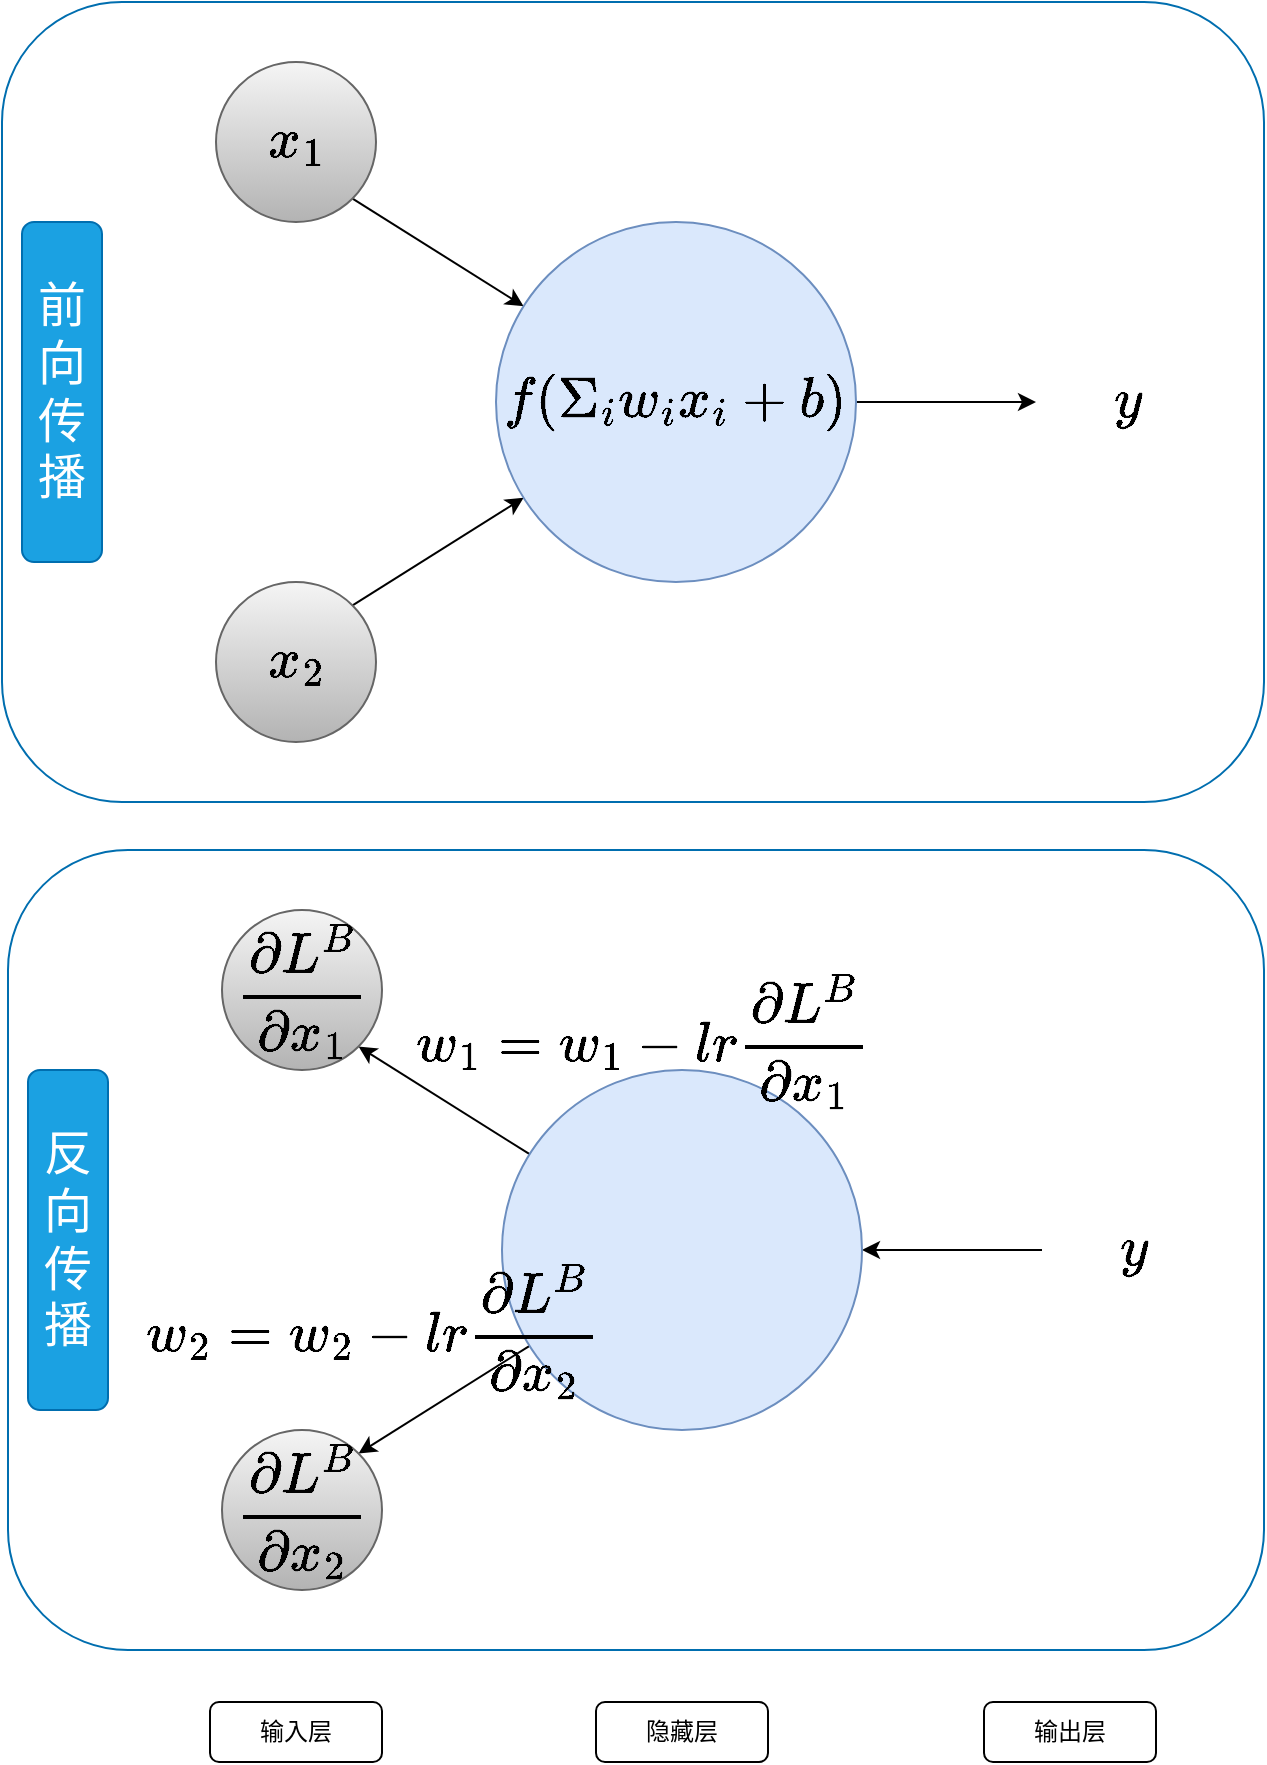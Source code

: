 <mxfile version="21.0.2" type="github">
  <diagram name="第 1 页" id="YE78bg3gC0jm6Doc5u9h">
    <mxGraphModel dx="1440" dy="721" grid="1" gridSize="10" guides="1" tooltips="1" connect="1" arrows="1" fold="1" page="1" pageScale="1" pageWidth="827" pageHeight="1169" math="1" shadow="0">
      <root>
        <mxCell id="0" />
        <mxCell id="1" parent="0" />
        <mxCell id="egRfzebVVIe1bB4oqKLd-20" value="" style="rounded=1;whiteSpace=wrap;html=1;fillColor=none;fontColor=#ffffff;strokeColor=#006EAF;" vertex="1" parent="1">
          <mxGeometry x="152" y="624" width="628" height="400" as="geometry" />
        </mxCell>
        <mxCell id="egRfzebVVIe1bB4oqKLd-4" style="rounded=0;orthogonalLoop=1;jettySize=auto;html=1;exitX=1;exitY=1;exitDx=0;exitDy=0;" edge="1" parent="1" source="egRfzebVVIe1bB4oqKLd-1" target="egRfzebVVIe1bB4oqKLd-3">
          <mxGeometry relative="1" as="geometry" />
        </mxCell>
        <mxCell id="egRfzebVVIe1bB4oqKLd-1" value="&lt;font style=&quot;font-size: 24px;&quot;&gt;$$x_1$$&lt;/font&gt;" style="ellipse;whiteSpace=wrap;html=1;aspect=fixed;fillColor=#f5f5f5;gradientColor=#b3b3b3;strokeColor=#666666;" vertex="1" parent="1">
          <mxGeometry x="256" y="230" width="80" height="80" as="geometry" />
        </mxCell>
        <mxCell id="egRfzebVVIe1bB4oqKLd-5" style="rounded=0;orthogonalLoop=1;jettySize=auto;html=1;exitX=1;exitY=0;exitDx=0;exitDy=0;" edge="1" parent="1" source="egRfzebVVIe1bB4oqKLd-2" target="egRfzebVVIe1bB4oqKLd-3">
          <mxGeometry relative="1" as="geometry" />
        </mxCell>
        <mxCell id="egRfzebVVIe1bB4oqKLd-2" value="&lt;font style=&quot;font-size: 24px;&quot;&gt;$$x_2$$&lt;/font&gt;" style="ellipse;whiteSpace=wrap;html=1;aspect=fixed;fillColor=#f5f5f5;gradientColor=#b3b3b3;strokeColor=#666666;" vertex="1" parent="1">
          <mxGeometry x="256" y="490" width="80" height="80" as="geometry" />
        </mxCell>
        <mxCell id="egRfzebVVIe1bB4oqKLd-6" style="edgeStyle=orthogonalEdgeStyle;rounded=0;orthogonalLoop=1;jettySize=auto;html=1;exitX=1;exitY=0.5;exitDx=0;exitDy=0;" edge="1" parent="1" source="egRfzebVVIe1bB4oqKLd-3">
          <mxGeometry relative="1" as="geometry">
            <mxPoint x="666" y="400" as="targetPoint" />
          </mxGeometry>
        </mxCell>
        <mxCell id="egRfzebVVIe1bB4oqKLd-3" value="&lt;font style=&quot;font-size: 24px;&quot;&gt;$$f(\Sigma_i w_ix_i+b)$$&lt;/font&gt;" style="ellipse;whiteSpace=wrap;html=1;aspect=fixed;fillColor=#dae8fc;strokeColor=#6c8ebf;" vertex="1" parent="1">
          <mxGeometry x="396" y="310" width="180" height="180" as="geometry" />
        </mxCell>
        <mxCell id="egRfzebVVIe1bB4oqKLd-7" value="&lt;font style=&quot;font-size: 24px;&quot;&gt;$$y$$&lt;/font&gt;" style="text;html=1;strokeColor=none;fillColor=none;align=center;verticalAlign=middle;whiteSpace=wrap;rounded=0;" vertex="1" parent="1">
          <mxGeometry x="682" y="385" width="60" height="30" as="geometry" />
        </mxCell>
        <mxCell id="egRfzebVVIe1bB4oqKLd-10" value="&lt;font style=&quot;font-size: 24px;&quot;&gt;前向传播&lt;/font&gt;" style="rounded=1;whiteSpace=wrap;html=1;fillColor=#1ba1e2;fontColor=#ffffff;strokeColor=#006EAF;" vertex="1" parent="1">
          <mxGeometry x="159" y="310" width="40" height="170" as="geometry" />
        </mxCell>
        <mxCell id="egRfzebVVIe1bB4oqKLd-11" value="" style="rounded=1;whiteSpace=wrap;html=1;fillColor=none;fontColor=#ffffff;strokeColor=#006EAF;" vertex="1" parent="1">
          <mxGeometry x="149" y="200" width="631" height="400" as="geometry" />
        </mxCell>
        <mxCell id="egRfzebVVIe1bB4oqKLd-12" style="rounded=0;orthogonalLoop=1;jettySize=auto;html=1;exitX=1;exitY=1;exitDx=0;exitDy=0;endArrow=none;endFill=0;startArrow=classic;startFill=1;" edge="1" parent="1" source="egRfzebVVIe1bB4oqKLd-13" target="egRfzebVVIe1bB4oqKLd-17">
          <mxGeometry relative="1" as="geometry" />
        </mxCell>
        <mxCell id="egRfzebVVIe1bB4oqKLd-13" value="&lt;font style=&quot;font-size: 24px;&quot;&gt;$$\frac{\partial L^{B}}{\partial x_1}$$&lt;/font&gt;" style="ellipse;whiteSpace=wrap;html=1;aspect=fixed;fillColor=#f5f5f5;gradientColor=#b3b3b3;strokeColor=#666666;" vertex="1" parent="1">
          <mxGeometry x="259" y="654" width="80" height="80" as="geometry" />
        </mxCell>
        <mxCell id="egRfzebVVIe1bB4oqKLd-14" style="rounded=0;orthogonalLoop=1;jettySize=auto;html=1;exitX=1;exitY=0;exitDx=0;exitDy=0;endArrow=none;endFill=0;startArrow=classic;startFill=1;" edge="1" parent="1" source="egRfzebVVIe1bB4oqKLd-15" target="egRfzebVVIe1bB4oqKLd-17">
          <mxGeometry relative="1" as="geometry" />
        </mxCell>
        <mxCell id="egRfzebVVIe1bB4oqKLd-15" value="&lt;font style=&quot;font-size: 24px;&quot;&gt;$$\frac{\partial L^{B}}{\partial x_2}$$&lt;/font&gt;" style="ellipse;whiteSpace=wrap;html=1;aspect=fixed;fillColor=#f5f5f5;gradientColor=#b3b3b3;strokeColor=#666666;" vertex="1" parent="1">
          <mxGeometry x="259" y="914" width="80" height="80" as="geometry" />
        </mxCell>
        <mxCell id="egRfzebVVIe1bB4oqKLd-16" style="edgeStyle=orthogonalEdgeStyle;rounded=0;orthogonalLoop=1;jettySize=auto;html=1;exitX=1;exitY=0.5;exitDx=0;exitDy=0;startArrow=classic;startFill=1;endArrow=none;endFill=0;" edge="1" parent="1" source="egRfzebVVIe1bB4oqKLd-17">
          <mxGeometry relative="1" as="geometry">
            <mxPoint x="669" y="824" as="targetPoint" />
          </mxGeometry>
        </mxCell>
        <mxCell id="egRfzebVVIe1bB4oqKLd-17" value="" style="ellipse;whiteSpace=wrap;html=1;aspect=fixed;fillColor=#dae8fc;strokeColor=#6c8ebf;" vertex="1" parent="1">
          <mxGeometry x="399" y="734" width="180" height="180" as="geometry" />
        </mxCell>
        <mxCell id="egRfzebVVIe1bB4oqKLd-18" value="&lt;font style=&quot;font-size: 24px;&quot;&gt;$$y$$&lt;/font&gt;" style="text;html=1;strokeColor=none;fillColor=none;align=center;verticalAlign=middle;whiteSpace=wrap;rounded=0;" vertex="1" parent="1">
          <mxGeometry x="685" y="809" width="60" height="30" as="geometry" />
        </mxCell>
        <mxCell id="egRfzebVVIe1bB4oqKLd-19" value="&lt;span style=&quot;font-size: 24px;&quot;&gt;反向传播&lt;/span&gt;" style="rounded=1;whiteSpace=wrap;html=1;fillColor=#1ba1e2;fontColor=#ffffff;strokeColor=#006EAF;" vertex="1" parent="1">
          <mxGeometry x="162" y="734" width="40" height="170" as="geometry" />
        </mxCell>
        <mxCell id="egRfzebVVIe1bB4oqKLd-21" value="&lt;font style=&quot;font-size: 24px;&quot;&gt;$$w_1 = w_1 - lr\frac{\partial L^{B}}{\partial x_1}$$&lt;/font&gt;" style="text;html=1;strokeColor=none;fillColor=none;align=center;verticalAlign=middle;whiteSpace=wrap;rounded=0;" vertex="1" parent="1">
          <mxGeometry x="440" y="704" width="60" height="30" as="geometry" />
        </mxCell>
        <mxCell id="egRfzebVVIe1bB4oqKLd-23" value="&lt;font style=&quot;font-size: 24px;&quot;&gt;$$w_2 = w_2 - lr\frac{\partial L^{B}}{\partial x_2}$$&lt;/font&gt;" style="text;html=1;strokeColor=none;fillColor=none;align=center;verticalAlign=middle;whiteSpace=wrap;rounded=0;" vertex="1" parent="1">
          <mxGeometry x="305" y="849" width="60" height="30" as="geometry" />
        </mxCell>
        <mxCell id="egRfzebVVIe1bB4oqKLd-24" value="输入层" style="rounded=1;whiteSpace=wrap;html=1;" vertex="1" parent="1">
          <mxGeometry x="253" y="1050" width="86" height="30" as="geometry" />
        </mxCell>
        <mxCell id="egRfzebVVIe1bB4oqKLd-25" value="隐藏层" style="rounded=1;whiteSpace=wrap;html=1;" vertex="1" parent="1">
          <mxGeometry x="446" y="1050" width="86" height="30" as="geometry" />
        </mxCell>
        <mxCell id="egRfzebVVIe1bB4oqKLd-26" value="输出层" style="rounded=1;whiteSpace=wrap;html=1;" vertex="1" parent="1">
          <mxGeometry x="640" y="1050" width="86" height="30" as="geometry" />
        </mxCell>
      </root>
    </mxGraphModel>
  </diagram>
</mxfile>
